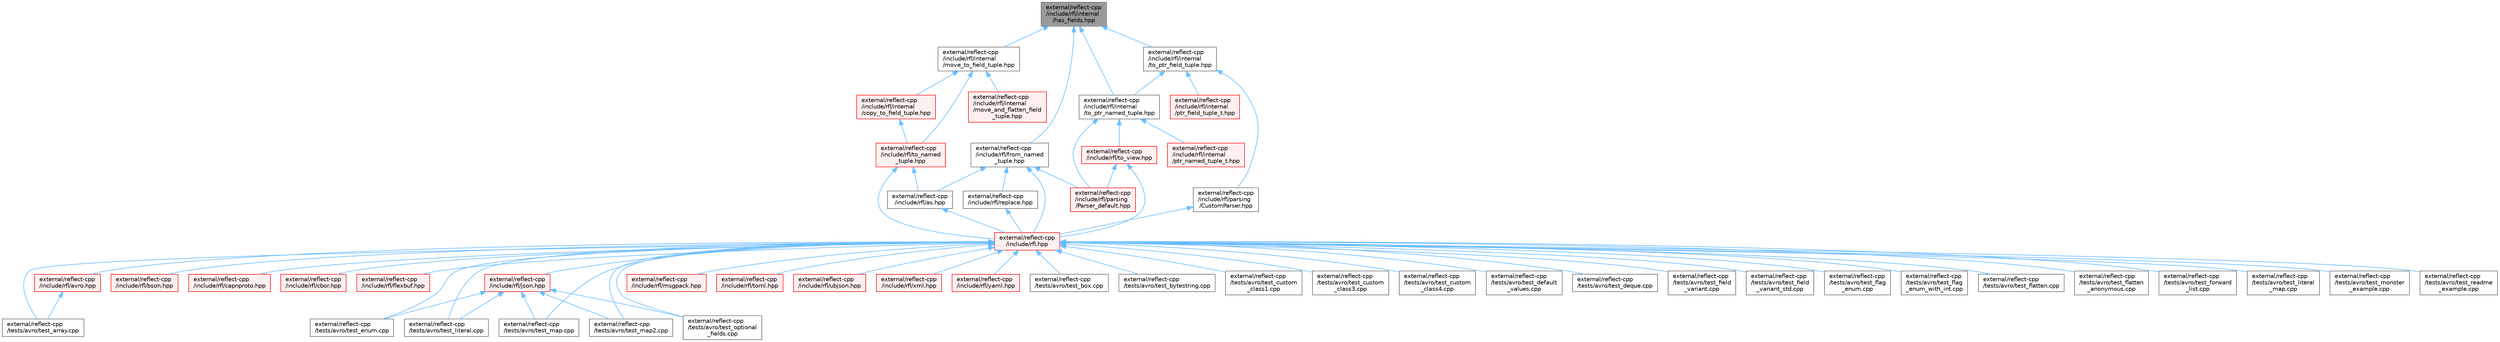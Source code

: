 digraph "external/reflect-cpp/include/rfl/internal/has_fields.hpp"
{
 // LATEX_PDF_SIZE
  bgcolor="transparent";
  edge [fontname=Helvetica,fontsize=10,labelfontname=Helvetica,labelfontsize=10];
  node [fontname=Helvetica,fontsize=10,shape=box,height=0.2,width=0.4];
  Node1 [id="Node000001",label="external/reflect-cpp\l/include/rfl/internal\l/has_fields.hpp",height=0.2,width=0.4,color="gray40", fillcolor="grey60", style="filled", fontcolor="black",tooltip=" "];
  Node1 -> Node2 [id="edge1_Node000001_Node000002",dir="back",color="steelblue1",style="solid",tooltip=" "];
  Node2 [id="Node000002",label="external/reflect-cpp\l/include/rfl/from_named\l_tuple.hpp",height=0.2,width=0.4,color="grey40", fillcolor="white", style="filled",URL="$from__named__tuple_8hpp.html",tooltip=" "];
  Node2 -> Node3 [id="edge2_Node000002_Node000003",dir="back",color="steelblue1",style="solid",tooltip=" "];
  Node3 [id="Node000003",label="external/reflect-cpp\l/include/rfl.hpp",height=0.2,width=0.4,color="red", fillcolor="#FFF0F0", style="filled",URL="$rfl_8hpp.html",tooltip=" "];
  Node3 -> Node4 [id="edge3_Node000003_Node000004",dir="back",color="steelblue1",style="solid",tooltip=" "];
  Node4 [id="Node000004",label="external/reflect-cpp\l/include/rfl/avro.hpp",height=0.2,width=0.4,color="red", fillcolor="#FFF0F0", style="filled",URL="$avro_8hpp.html",tooltip=" "];
  Node4 -> Node11 [id="edge4_Node000004_Node000011",dir="back",color="steelblue1",style="solid",tooltip=" "];
  Node11 [id="Node000011",label="external/reflect-cpp\l/tests/avro/test_array.cpp",height=0.2,width=0.4,color="grey40", fillcolor="white", style="filled",URL="$avro_2test__array_8cpp.html",tooltip=" "];
  Node3 -> Node58 [id="edge5_Node000003_Node000058",dir="back",color="steelblue1",style="solid",tooltip=" "];
  Node58 [id="Node000058",label="external/reflect-cpp\l/include/rfl/bson.hpp",height=0.2,width=0.4,color="red", fillcolor="#FFF0F0", style="filled",URL="$bson_8hpp.html",tooltip=" "];
  Node3 -> Node98 [id="edge6_Node000003_Node000098",dir="back",color="steelblue1",style="solid",tooltip=" "];
  Node98 [id="Node000098",label="external/reflect-cpp\l/include/rfl/capnproto.hpp",height=0.2,width=0.4,color="red", fillcolor="#FFF0F0", style="filled",URL="$capnproto_8hpp.html",tooltip=" "];
  Node3 -> Node145 [id="edge7_Node000003_Node000145",dir="back",color="steelblue1",style="solid",tooltip=" "];
  Node145 [id="Node000145",label="external/reflect-cpp\l/include/rfl/cbor.hpp",height=0.2,width=0.4,color="red", fillcolor="#FFF0F0", style="filled",URL="$cbor_8hpp.html",tooltip=" "];
  Node3 -> Node186 [id="edge8_Node000003_Node000186",dir="back",color="steelblue1",style="solid",tooltip=" "];
  Node186 [id="Node000186",label="external/reflect-cpp\l/include/rfl/flexbuf.hpp",height=0.2,width=0.4,color="red", fillcolor="#FFF0F0", style="filled",URL="$flexbuf_8hpp.html",tooltip=" "];
  Node3 -> Node226 [id="edge9_Node000003_Node000226",dir="back",color="steelblue1",style="solid",tooltip=" "];
  Node226 [id="Node000226",label="external/reflect-cpp\l/include/rfl/json.hpp",height=0.2,width=0.4,color="red", fillcolor="#FFF0F0", style="filled",URL="$reflect-cpp_2include_2rfl_2json_8hpp.html",tooltip=" "];
  Node226 -> Node25 [id="edge10_Node000226_Node000025",dir="back",color="steelblue1",style="solid",tooltip=" "];
  Node25 [id="Node000025",label="external/reflect-cpp\l/tests/avro/test_enum.cpp",height=0.2,width=0.4,color="grey40", fillcolor="white", style="filled",URL="$avro_2test__enum_8cpp.html",tooltip=" "];
  Node226 -> Node33 [id="edge11_Node000226_Node000033",dir="back",color="steelblue1",style="solid",tooltip=" "];
  Node33 [id="Node000033",label="external/reflect-cpp\l/tests/avro/test_literal.cpp",height=0.2,width=0.4,color="grey40", fillcolor="white", style="filled",URL="$avro_2test__literal_8cpp.html",tooltip=" "];
  Node226 -> Node35 [id="edge12_Node000226_Node000035",dir="back",color="steelblue1",style="solid",tooltip=" "];
  Node35 [id="Node000035",label="external/reflect-cpp\l/tests/avro/test_map.cpp",height=0.2,width=0.4,color="grey40", fillcolor="white", style="filled",URL="$avro_2test__map_8cpp.html",tooltip=" "];
  Node226 -> Node36 [id="edge13_Node000226_Node000036",dir="back",color="steelblue1",style="solid",tooltip=" "];
  Node36 [id="Node000036",label="external/reflect-cpp\l/tests/avro/test_map2.cpp",height=0.2,width=0.4,color="grey40", fillcolor="white", style="filled",URL="$avro_2test__map2_8cpp.html",tooltip=" "];
  Node226 -> Node38 [id="edge14_Node000226_Node000038",dir="back",color="steelblue1",style="solid",tooltip=" "];
  Node38 [id="Node000038",label="external/reflect-cpp\l/tests/avro/test_optional\l_fields.cpp",height=0.2,width=0.4,color="grey40", fillcolor="white", style="filled",URL="$avro_2test__optional__fields_8cpp.html",tooltip=" "];
  Node3 -> Node451 [id="edge15_Node000003_Node000451",dir="back",color="steelblue1",style="solid",tooltip=" "];
  Node451 [id="Node000451",label="external/reflect-cpp\l/include/rfl/msgpack.hpp",height=0.2,width=0.4,color="red", fillcolor="#FFF0F0", style="filled",URL="$msgpack_8hpp.html",tooltip=" "];
  Node3 -> Node494 [id="edge16_Node000003_Node000494",dir="back",color="steelblue1",style="solid",tooltip=" "];
  Node494 [id="Node000494",label="external/reflect-cpp\l/include/rfl/toml.hpp",height=0.2,width=0.4,color="red", fillcolor="#FFF0F0", style="filled",URL="$toml_8hpp.html",tooltip=" "];
  Node3 -> Node541 [id="edge17_Node000003_Node000541",dir="back",color="steelblue1",style="solid",tooltip=" "];
  Node541 [id="Node000541",label="external/reflect-cpp\l/include/rfl/ubjson.hpp",height=0.2,width=0.4,color="red", fillcolor="#FFF0F0", style="filled",URL="$ubjson_8hpp.html",tooltip=" "];
  Node3 -> Node582 [id="edge18_Node000003_Node000582",dir="back",color="steelblue1",style="solid",tooltip=" "];
  Node582 [id="Node000582",label="external/reflect-cpp\l/include/rfl/xml.hpp",height=0.2,width=0.4,color="red", fillcolor="#FFF0F0", style="filled",URL="$xml_8hpp.html",tooltip=" "];
  Node3 -> Node621 [id="edge19_Node000003_Node000621",dir="back",color="steelblue1",style="solid",tooltip=" "];
  Node621 [id="Node000621",label="external/reflect-cpp\l/include/rfl/yaml.hpp",height=0.2,width=0.4,color="red", fillcolor="#FFF0F0", style="filled",URL="$yaml_8hpp.html",tooltip=" "];
  Node3 -> Node11 [id="edge20_Node000003_Node000011",dir="back",color="steelblue1",style="solid",tooltip=" "];
  Node3 -> Node17 [id="edge21_Node000003_Node000017",dir="back",color="steelblue1",style="solid",tooltip=" "];
  Node17 [id="Node000017",label="external/reflect-cpp\l/tests/avro/test_box.cpp",height=0.2,width=0.4,color="grey40", fillcolor="white", style="filled",URL="$avro_2test__box_8cpp.html",tooltip=" "];
  Node3 -> Node18 [id="edge22_Node000003_Node000018",dir="back",color="steelblue1",style="solid",tooltip=" "];
  Node18 [id="Node000018",label="external/reflect-cpp\l/tests/avro/test_bytestring.cpp",height=0.2,width=0.4,color="grey40", fillcolor="white", style="filled",URL="$avro_2test__bytestring_8cpp.html",tooltip=" "];
  Node3 -> Node20 [id="edge23_Node000003_Node000020",dir="back",color="steelblue1",style="solid",tooltip=" "];
  Node20 [id="Node000020",label="external/reflect-cpp\l/tests/avro/test_custom\l_class1.cpp",height=0.2,width=0.4,color="grey40", fillcolor="white", style="filled",URL="$avro_2test__custom__class1_8cpp.html",tooltip=" "];
  Node3 -> Node21 [id="edge24_Node000003_Node000021",dir="back",color="steelblue1",style="solid",tooltip=" "];
  Node21 [id="Node000021",label="external/reflect-cpp\l/tests/avro/test_custom\l_class3.cpp",height=0.2,width=0.4,color="grey40", fillcolor="white", style="filled",URL="$avro_2test__custom__class3_8cpp.html",tooltip=" "];
  Node3 -> Node22 [id="edge25_Node000003_Node000022",dir="back",color="steelblue1",style="solid",tooltip=" "];
  Node22 [id="Node000022",label="external/reflect-cpp\l/tests/avro/test_custom\l_class4.cpp",height=0.2,width=0.4,color="grey40", fillcolor="white", style="filled",URL="$avro_2test__custom__class4_8cpp.html",tooltip=" "];
  Node3 -> Node23 [id="edge26_Node000003_Node000023",dir="back",color="steelblue1",style="solid",tooltip=" "];
  Node23 [id="Node000023",label="external/reflect-cpp\l/tests/avro/test_default\l_values.cpp",height=0.2,width=0.4,color="grey40", fillcolor="white", style="filled",URL="$avro_2test__default__values_8cpp.html",tooltip=" "];
  Node3 -> Node24 [id="edge27_Node000003_Node000024",dir="back",color="steelblue1",style="solid",tooltip=" "];
  Node24 [id="Node000024",label="external/reflect-cpp\l/tests/avro/test_deque.cpp",height=0.2,width=0.4,color="grey40", fillcolor="white", style="filled",URL="$avro_2test__deque_8cpp.html",tooltip=" "];
  Node3 -> Node25 [id="edge28_Node000003_Node000025",dir="back",color="steelblue1",style="solid",tooltip=" "];
  Node3 -> Node26 [id="edge29_Node000003_Node000026",dir="back",color="steelblue1",style="solid",tooltip=" "];
  Node26 [id="Node000026",label="external/reflect-cpp\l/tests/avro/test_field\l_variant.cpp",height=0.2,width=0.4,color="grey40", fillcolor="white", style="filled",URL="$avro_2test__field__variant_8cpp.html",tooltip=" "];
  Node3 -> Node27 [id="edge30_Node000003_Node000027",dir="back",color="steelblue1",style="solid",tooltip=" "];
  Node27 [id="Node000027",label="external/reflect-cpp\l/tests/avro/test_field\l_variant_std.cpp",height=0.2,width=0.4,color="grey40", fillcolor="white", style="filled",URL="$avro_2test__field__variant__std_8cpp.html",tooltip=" "];
  Node3 -> Node28 [id="edge31_Node000003_Node000028",dir="back",color="steelblue1",style="solid",tooltip=" "];
  Node28 [id="Node000028",label="external/reflect-cpp\l/tests/avro/test_flag\l_enum.cpp",height=0.2,width=0.4,color="grey40", fillcolor="white", style="filled",URL="$avro_2test__flag__enum_8cpp.html",tooltip=" "];
  Node3 -> Node29 [id="edge32_Node000003_Node000029",dir="back",color="steelblue1",style="solid",tooltip=" "];
  Node29 [id="Node000029",label="external/reflect-cpp\l/tests/avro/test_flag\l_enum_with_int.cpp",height=0.2,width=0.4,color="grey40", fillcolor="white", style="filled",URL="$avro_2test__flag__enum__with__int_8cpp.html",tooltip=" "];
  Node3 -> Node30 [id="edge33_Node000003_Node000030",dir="back",color="steelblue1",style="solid",tooltip=" "];
  Node30 [id="Node000030",label="external/reflect-cpp\l/tests/avro/test_flatten.cpp",height=0.2,width=0.4,color="grey40", fillcolor="white", style="filled",URL="$avro_2test__flatten_8cpp.html",tooltip=" "];
  Node3 -> Node31 [id="edge34_Node000003_Node000031",dir="back",color="steelblue1",style="solid",tooltip=" "];
  Node31 [id="Node000031",label="external/reflect-cpp\l/tests/avro/test_flatten\l_anonymous.cpp",height=0.2,width=0.4,color="grey40", fillcolor="white", style="filled",URL="$avro_2test__flatten__anonymous_8cpp.html",tooltip=" "];
  Node3 -> Node32 [id="edge35_Node000003_Node000032",dir="back",color="steelblue1",style="solid",tooltip=" "];
  Node32 [id="Node000032",label="external/reflect-cpp\l/tests/avro/test_forward\l_list.cpp",height=0.2,width=0.4,color="grey40", fillcolor="white", style="filled",URL="$avro_2test__forward__list_8cpp.html",tooltip=" "];
  Node3 -> Node33 [id="edge36_Node000003_Node000033",dir="back",color="steelblue1",style="solid",tooltip=" "];
  Node3 -> Node34 [id="edge37_Node000003_Node000034",dir="back",color="steelblue1",style="solid",tooltip=" "];
  Node34 [id="Node000034",label="external/reflect-cpp\l/tests/avro/test_literal\l_map.cpp",height=0.2,width=0.4,color="grey40", fillcolor="white", style="filled",URL="$avro_2test__literal__map_8cpp.html",tooltip=" "];
  Node3 -> Node35 [id="edge38_Node000003_Node000035",dir="back",color="steelblue1",style="solid",tooltip=" "];
  Node3 -> Node36 [id="edge39_Node000003_Node000036",dir="back",color="steelblue1",style="solid",tooltip=" "];
  Node3 -> Node37 [id="edge40_Node000003_Node000037",dir="back",color="steelblue1",style="solid",tooltip=" "];
  Node37 [id="Node000037",label="external/reflect-cpp\l/tests/avro/test_monster\l_example.cpp",height=0.2,width=0.4,color="grey40", fillcolor="white", style="filled",URL="$avro_2test__monster__example_8cpp.html",tooltip=" "];
  Node3 -> Node38 [id="edge41_Node000003_Node000038",dir="back",color="steelblue1",style="solid",tooltip=" "];
  Node3 -> Node39 [id="edge42_Node000003_Node000039",dir="back",color="steelblue1",style="solid",tooltip=" "];
  Node39 [id="Node000039",label="external/reflect-cpp\l/tests/avro/test_readme\l_example.cpp",height=0.2,width=0.4,color="grey40", fillcolor="white", style="filled",URL="$avro_2test__readme__example_8cpp.html",tooltip=" "];
  Node2 -> Node667 [id="edge43_Node000002_Node000667",dir="back",color="steelblue1",style="solid",tooltip=" "];
  Node667 [id="Node000667",label="external/reflect-cpp\l/include/rfl/as.hpp",height=0.2,width=0.4,color="grey40", fillcolor="white", style="filled",URL="$as_8hpp.html",tooltip=" "];
  Node667 -> Node3 [id="edge44_Node000667_Node000003",dir="back",color="steelblue1",style="solid",tooltip=" "];
  Node2 -> Node668 [id="edge45_Node000002_Node000668",dir="back",color="steelblue1",style="solid",tooltip=" "];
  Node668 [id="Node000668",label="external/reflect-cpp\l/include/rfl/parsing\l/Parser_default.hpp",height=0.2,width=0.4,color="red", fillcolor="#FFF0F0", style="filled",URL="$_parser__default_8hpp.html",tooltip=" "];
  Node2 -> Node724 [id="edge46_Node000002_Node000724",dir="back",color="steelblue1",style="solid",tooltip=" "];
  Node724 [id="Node000724",label="external/reflect-cpp\l/include/rfl/replace.hpp",height=0.2,width=0.4,color="grey40", fillcolor="white", style="filled",URL="$replace_8hpp.html",tooltip=" "];
  Node724 -> Node3 [id="edge47_Node000724_Node000003",dir="back",color="steelblue1",style="solid",tooltip=" "];
  Node1 -> Node725 [id="edge48_Node000001_Node000725",dir="back",color="steelblue1",style="solid",tooltip=" "];
  Node725 [id="Node000725",label="external/reflect-cpp\l/include/rfl/internal\l/move_to_field_tuple.hpp",height=0.2,width=0.4,color="grey40", fillcolor="white", style="filled",URL="$move__to__field__tuple_8hpp.html",tooltip=" "];
  Node725 -> Node726 [id="edge49_Node000725_Node000726",dir="back",color="steelblue1",style="solid",tooltip=" "];
  Node726 [id="Node000726",label="external/reflect-cpp\l/include/rfl/internal\l/copy_to_field_tuple.hpp",height=0.2,width=0.4,color="red", fillcolor="#FFF0F0", style="filled",URL="$copy__to__field__tuple_8hpp.html",tooltip=" "];
  Node726 -> Node729 [id="edge50_Node000726_Node000729",dir="back",color="steelblue1",style="solid",tooltip=" "];
  Node729 [id="Node000729",label="external/reflect-cpp\l/include/rfl/to_named\l_tuple.hpp",height=0.2,width=0.4,color="red", fillcolor="#FFF0F0", style="filled",URL="$to__named__tuple_8hpp.html",tooltip=" "];
  Node729 -> Node3 [id="edge51_Node000729_Node000003",dir="back",color="steelblue1",style="solid",tooltip=" "];
  Node729 -> Node667 [id="edge52_Node000729_Node000667",dir="back",color="steelblue1",style="solid",tooltip=" "];
  Node725 -> Node754 [id="edge53_Node000725_Node000754",dir="back",color="steelblue1",style="solid",tooltip=" "];
  Node754 [id="Node000754",label="external/reflect-cpp\l/include/rfl/internal\l/move_and_flatten_field\l_tuple.hpp",height=0.2,width=0.4,color="red", fillcolor="#FFF0F0", style="filled",URL="$move__and__flatten__field__tuple_8hpp.html",tooltip=" "];
  Node725 -> Node729 [id="edge54_Node000725_Node000729",dir="back",color="steelblue1",style="solid",tooltip=" "];
  Node1 -> Node756 [id="edge55_Node000001_Node000756",dir="back",color="steelblue1",style="solid",tooltip=" "];
  Node756 [id="Node000756",label="external/reflect-cpp\l/include/rfl/internal\l/to_ptr_field_tuple.hpp",height=0.2,width=0.4,color="grey40", fillcolor="white", style="filled",URL="$to__ptr__field__tuple_8hpp.html",tooltip=" "];
  Node756 -> Node757 [id="edge56_Node000756_Node000757",dir="back",color="steelblue1",style="solid",tooltip=" "];
  Node757 [id="Node000757",label="external/reflect-cpp\l/include/rfl/internal\l/ptr_field_tuple_t.hpp",height=0.2,width=0.4,color="red", fillcolor="#FFF0F0", style="filled",URL="$ptr__field__tuple__t_8hpp.html",tooltip=" "];
  Node756 -> Node758 [id="edge57_Node000756_Node000758",dir="back",color="steelblue1",style="solid",tooltip=" "];
  Node758 [id="Node000758",label="external/reflect-cpp\l/include/rfl/internal\l/to_ptr_named_tuple.hpp",height=0.2,width=0.4,color="grey40", fillcolor="white", style="filled",URL="$to__ptr__named__tuple_8hpp.html",tooltip=" "];
  Node758 -> Node759 [id="edge58_Node000758_Node000759",dir="back",color="steelblue1",style="solid",tooltip=" "];
  Node759 [id="Node000759",label="external/reflect-cpp\l/include/rfl/internal\l/ptr_named_tuple_t.hpp",height=0.2,width=0.4,color="red", fillcolor="#FFF0F0", style="filled",URL="$ptr__named__tuple__t_8hpp.html",tooltip=" "];
  Node758 -> Node668 [id="edge59_Node000758_Node000668",dir="back",color="steelblue1",style="solid",tooltip=" "];
  Node758 -> Node761 [id="edge60_Node000758_Node000761",dir="back",color="steelblue1",style="solid",tooltip=" "];
  Node761 [id="Node000761",label="external/reflect-cpp\l/include/rfl/to_view.hpp",height=0.2,width=0.4,color="red", fillcolor="#FFF0F0", style="filled",URL="$to__view_8hpp.html",tooltip=" "];
  Node761 -> Node3 [id="edge61_Node000761_Node000003",dir="back",color="steelblue1",style="solid",tooltip=" "];
  Node761 -> Node668 [id="edge62_Node000761_Node000668",dir="back",color="steelblue1",style="solid",tooltip=" "];
  Node756 -> Node707 [id="edge63_Node000756_Node000707",dir="back",color="steelblue1",style="solid",tooltip=" "];
  Node707 [id="Node000707",label="external/reflect-cpp\l/include/rfl/parsing\l/CustomParser.hpp",height=0.2,width=0.4,color="grey40", fillcolor="white", style="filled",URL="$_custom_parser_8hpp.html",tooltip=" "];
  Node707 -> Node3 [id="edge64_Node000707_Node000003",dir="back",color="steelblue1",style="solid",tooltip=" "];
  Node1 -> Node758 [id="edge65_Node000001_Node000758",dir="back",color="steelblue1",style="solid",tooltip=" "];
}
